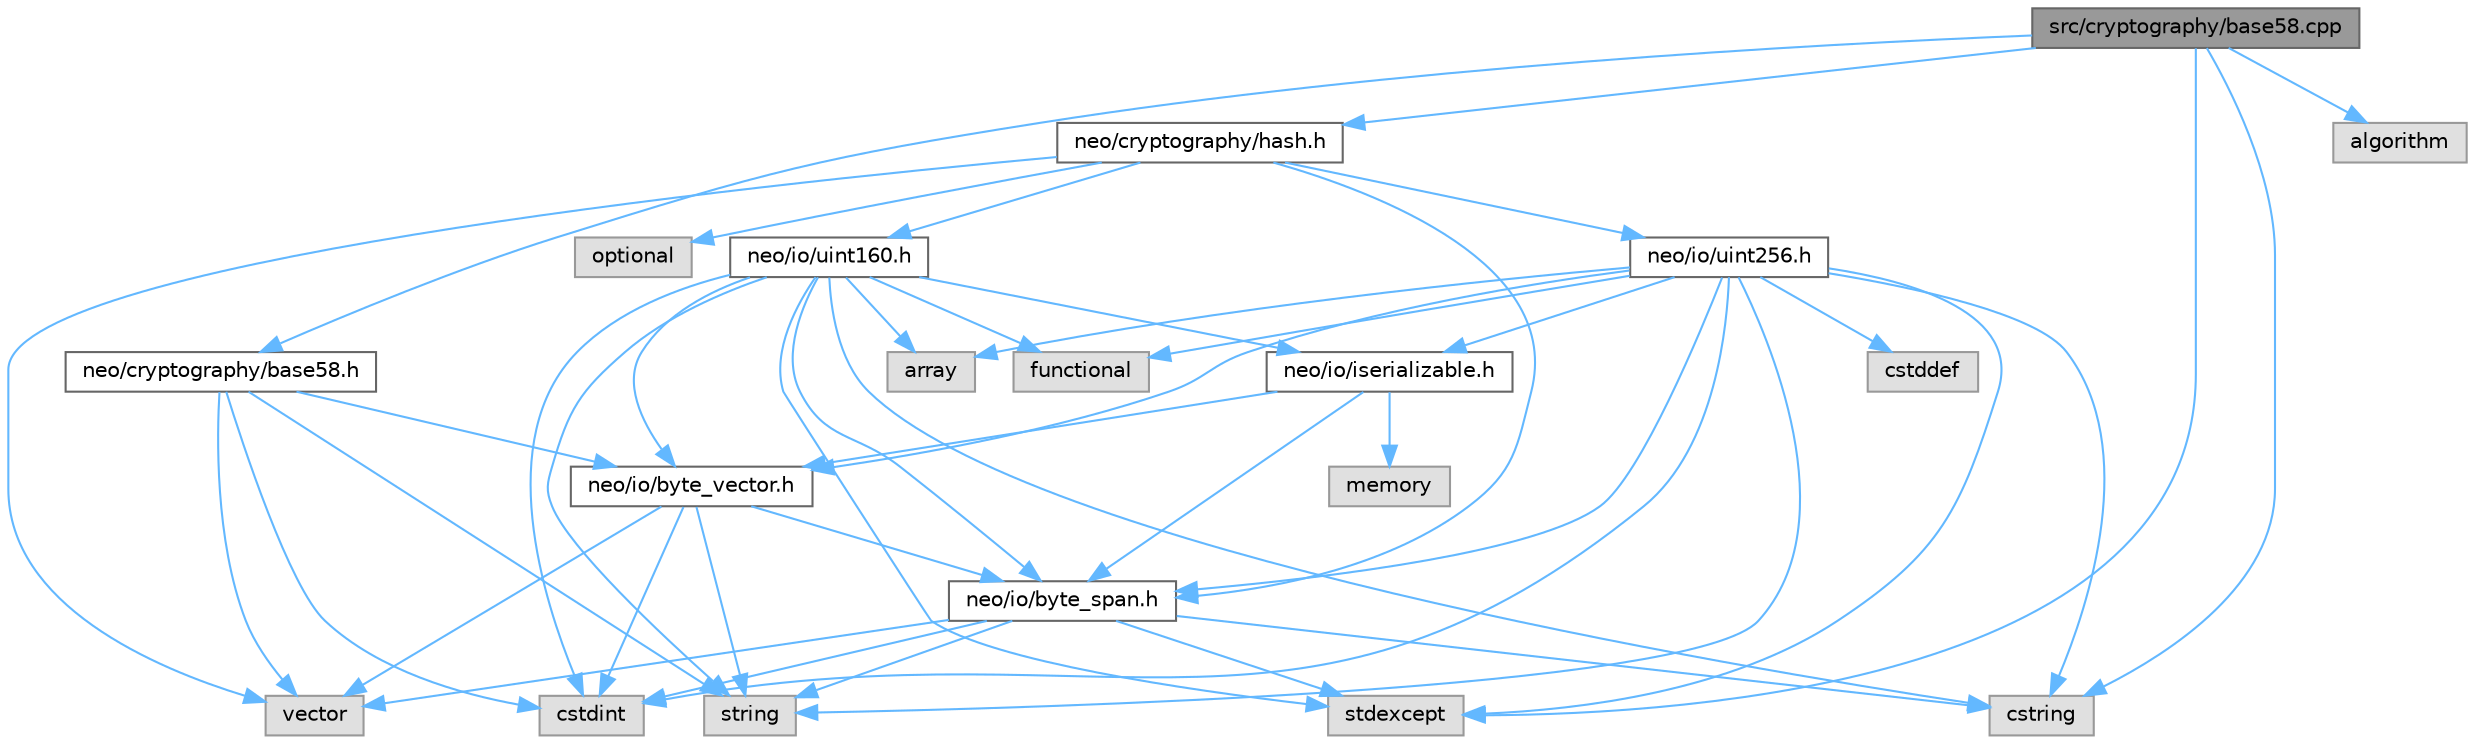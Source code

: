 digraph "src/cryptography/base58.cpp"
{
 // LATEX_PDF_SIZE
  bgcolor="transparent";
  edge [fontname=Helvetica,fontsize=10,labelfontname=Helvetica,labelfontsize=10];
  node [fontname=Helvetica,fontsize=10,shape=box,height=0.2,width=0.4];
  Node1 [id="Node000001",label="src/cryptography/base58.cpp",height=0.2,width=0.4,color="gray40", fillcolor="grey60", style="filled", fontcolor="black",tooltip=" "];
  Node1 -> Node2 [id="edge46_Node000001_Node000002",color="steelblue1",style="solid",tooltip=" "];
  Node2 [id="Node000002",label="neo/cryptography/base58.h",height=0.2,width=0.4,color="grey40", fillcolor="white", style="filled",URL="$base58_8h.html",tooltip=" "];
  Node2 -> Node3 [id="edge47_Node000002_Node000003",color="steelblue1",style="solid",tooltip=" "];
  Node3 [id="Node000003",label="neo/io/byte_vector.h",height=0.2,width=0.4,color="grey40", fillcolor="white", style="filled",URL="$io_2byte__vector_8h.html",tooltip=" "];
  Node3 -> Node4 [id="edge48_Node000003_Node000004",color="steelblue1",style="solid",tooltip=" "];
  Node4 [id="Node000004",label="neo/io/byte_span.h",height=0.2,width=0.4,color="grey40", fillcolor="white", style="filled",URL="$io_2byte__span_8h.html",tooltip=" "];
  Node4 -> Node5 [id="edge49_Node000004_Node000005",color="steelblue1",style="solid",tooltip=" "];
  Node5 [id="Node000005",label="cstdint",height=0.2,width=0.4,color="grey60", fillcolor="#E0E0E0", style="filled",tooltip=" "];
  Node4 -> Node6 [id="edge50_Node000004_Node000006",color="steelblue1",style="solid",tooltip=" "];
  Node6 [id="Node000006",label="cstring",height=0.2,width=0.4,color="grey60", fillcolor="#E0E0E0", style="filled",tooltip=" "];
  Node4 -> Node7 [id="edge51_Node000004_Node000007",color="steelblue1",style="solid",tooltip=" "];
  Node7 [id="Node000007",label="stdexcept",height=0.2,width=0.4,color="grey60", fillcolor="#E0E0E0", style="filled",tooltip=" "];
  Node4 -> Node8 [id="edge52_Node000004_Node000008",color="steelblue1",style="solid",tooltip=" "];
  Node8 [id="Node000008",label="string",height=0.2,width=0.4,color="grey60", fillcolor="#E0E0E0", style="filled",tooltip=" "];
  Node4 -> Node9 [id="edge53_Node000004_Node000009",color="steelblue1",style="solid",tooltip=" "];
  Node9 [id="Node000009",label="vector",height=0.2,width=0.4,color="grey60", fillcolor="#E0E0E0", style="filled",tooltip=" "];
  Node3 -> Node5 [id="edge54_Node000003_Node000005",color="steelblue1",style="solid",tooltip=" "];
  Node3 -> Node8 [id="edge55_Node000003_Node000008",color="steelblue1",style="solid",tooltip=" "];
  Node3 -> Node9 [id="edge56_Node000003_Node000009",color="steelblue1",style="solid",tooltip=" "];
  Node2 -> Node5 [id="edge57_Node000002_Node000005",color="steelblue1",style="solid",tooltip=" "];
  Node2 -> Node8 [id="edge58_Node000002_Node000008",color="steelblue1",style="solid",tooltip=" "];
  Node2 -> Node9 [id="edge59_Node000002_Node000009",color="steelblue1",style="solid",tooltip=" "];
  Node1 -> Node10 [id="edge60_Node000001_Node000010",color="steelblue1",style="solid",tooltip=" "];
  Node10 [id="Node000010",label="neo/cryptography/hash.h",height=0.2,width=0.4,color="grey40", fillcolor="white", style="filled",URL="$hash_8h.html",tooltip=" "];
  Node10 -> Node4 [id="edge61_Node000010_Node000004",color="steelblue1",style="solid",tooltip=" "];
  Node10 -> Node11 [id="edge62_Node000010_Node000011",color="steelblue1",style="solid",tooltip=" "];
  Node11 [id="Node000011",label="neo/io/uint160.h",height=0.2,width=0.4,color="grey40", fillcolor="white", style="filled",URL="$uint160_8h.html",tooltip=" "];
  Node11 -> Node4 [id="edge63_Node000011_Node000004",color="steelblue1",style="solid",tooltip=" "];
  Node11 -> Node3 [id="edge64_Node000011_Node000003",color="steelblue1",style="solid",tooltip=" "];
  Node11 -> Node12 [id="edge65_Node000011_Node000012",color="steelblue1",style="solid",tooltip=" "];
  Node12 [id="Node000012",label="neo/io/iserializable.h",height=0.2,width=0.4,color="grey40", fillcolor="white", style="filled",URL="$iserializable_8h.html",tooltip=" "];
  Node12 -> Node4 [id="edge66_Node000012_Node000004",color="steelblue1",style="solid",tooltip=" "];
  Node12 -> Node3 [id="edge67_Node000012_Node000003",color="steelblue1",style="solid",tooltip=" "];
  Node12 -> Node13 [id="edge68_Node000012_Node000013",color="steelblue1",style="solid",tooltip=" "];
  Node13 [id="Node000013",label="memory",height=0.2,width=0.4,color="grey60", fillcolor="#E0E0E0", style="filled",tooltip=" "];
  Node11 -> Node14 [id="edge69_Node000011_Node000014",color="steelblue1",style="solid",tooltip=" "];
  Node14 [id="Node000014",label="array",height=0.2,width=0.4,color="grey60", fillcolor="#E0E0E0", style="filled",tooltip=" "];
  Node11 -> Node5 [id="edge70_Node000011_Node000005",color="steelblue1",style="solid",tooltip=" "];
  Node11 -> Node6 [id="edge71_Node000011_Node000006",color="steelblue1",style="solid",tooltip=" "];
  Node11 -> Node15 [id="edge72_Node000011_Node000015",color="steelblue1",style="solid",tooltip=" "];
  Node15 [id="Node000015",label="functional",height=0.2,width=0.4,color="grey60", fillcolor="#E0E0E0", style="filled",tooltip=" "];
  Node11 -> Node7 [id="edge73_Node000011_Node000007",color="steelblue1",style="solid",tooltip=" "];
  Node11 -> Node8 [id="edge74_Node000011_Node000008",color="steelblue1",style="solid",tooltip=" "];
  Node10 -> Node16 [id="edge75_Node000010_Node000016",color="steelblue1",style="solid",tooltip=" "];
  Node16 [id="Node000016",label="neo/io/uint256.h",height=0.2,width=0.4,color="grey40", fillcolor="white", style="filled",URL="$uint256_8h.html",tooltip=" "];
  Node16 -> Node4 [id="edge76_Node000016_Node000004",color="steelblue1",style="solid",tooltip=" "];
  Node16 -> Node3 [id="edge77_Node000016_Node000003",color="steelblue1",style="solid",tooltip=" "];
  Node16 -> Node12 [id="edge78_Node000016_Node000012",color="steelblue1",style="solid",tooltip=" "];
  Node16 -> Node14 [id="edge79_Node000016_Node000014",color="steelblue1",style="solid",tooltip=" "];
  Node16 -> Node17 [id="edge80_Node000016_Node000017",color="steelblue1",style="solid",tooltip=" "];
  Node17 [id="Node000017",label="cstddef",height=0.2,width=0.4,color="grey60", fillcolor="#E0E0E0", style="filled",tooltip=" "];
  Node16 -> Node5 [id="edge81_Node000016_Node000005",color="steelblue1",style="solid",tooltip=" "];
  Node16 -> Node6 [id="edge82_Node000016_Node000006",color="steelblue1",style="solid",tooltip=" "];
  Node16 -> Node15 [id="edge83_Node000016_Node000015",color="steelblue1",style="solid",tooltip=" "];
  Node16 -> Node7 [id="edge84_Node000016_Node000007",color="steelblue1",style="solid",tooltip=" "];
  Node16 -> Node8 [id="edge85_Node000016_Node000008",color="steelblue1",style="solid",tooltip=" "];
  Node10 -> Node18 [id="edge86_Node000010_Node000018",color="steelblue1",style="solid",tooltip=" "];
  Node18 [id="Node000018",label="optional",height=0.2,width=0.4,color="grey60", fillcolor="#E0E0E0", style="filled",tooltip=" "];
  Node10 -> Node9 [id="edge87_Node000010_Node000009",color="steelblue1",style="solid",tooltip=" "];
  Node1 -> Node19 [id="edge88_Node000001_Node000019",color="steelblue1",style="solid",tooltip=" "];
  Node19 [id="Node000019",label="algorithm",height=0.2,width=0.4,color="grey60", fillcolor="#E0E0E0", style="filled",tooltip=" "];
  Node1 -> Node6 [id="edge89_Node000001_Node000006",color="steelblue1",style="solid",tooltip=" "];
  Node1 -> Node7 [id="edge90_Node000001_Node000007",color="steelblue1",style="solid",tooltip=" "];
}
